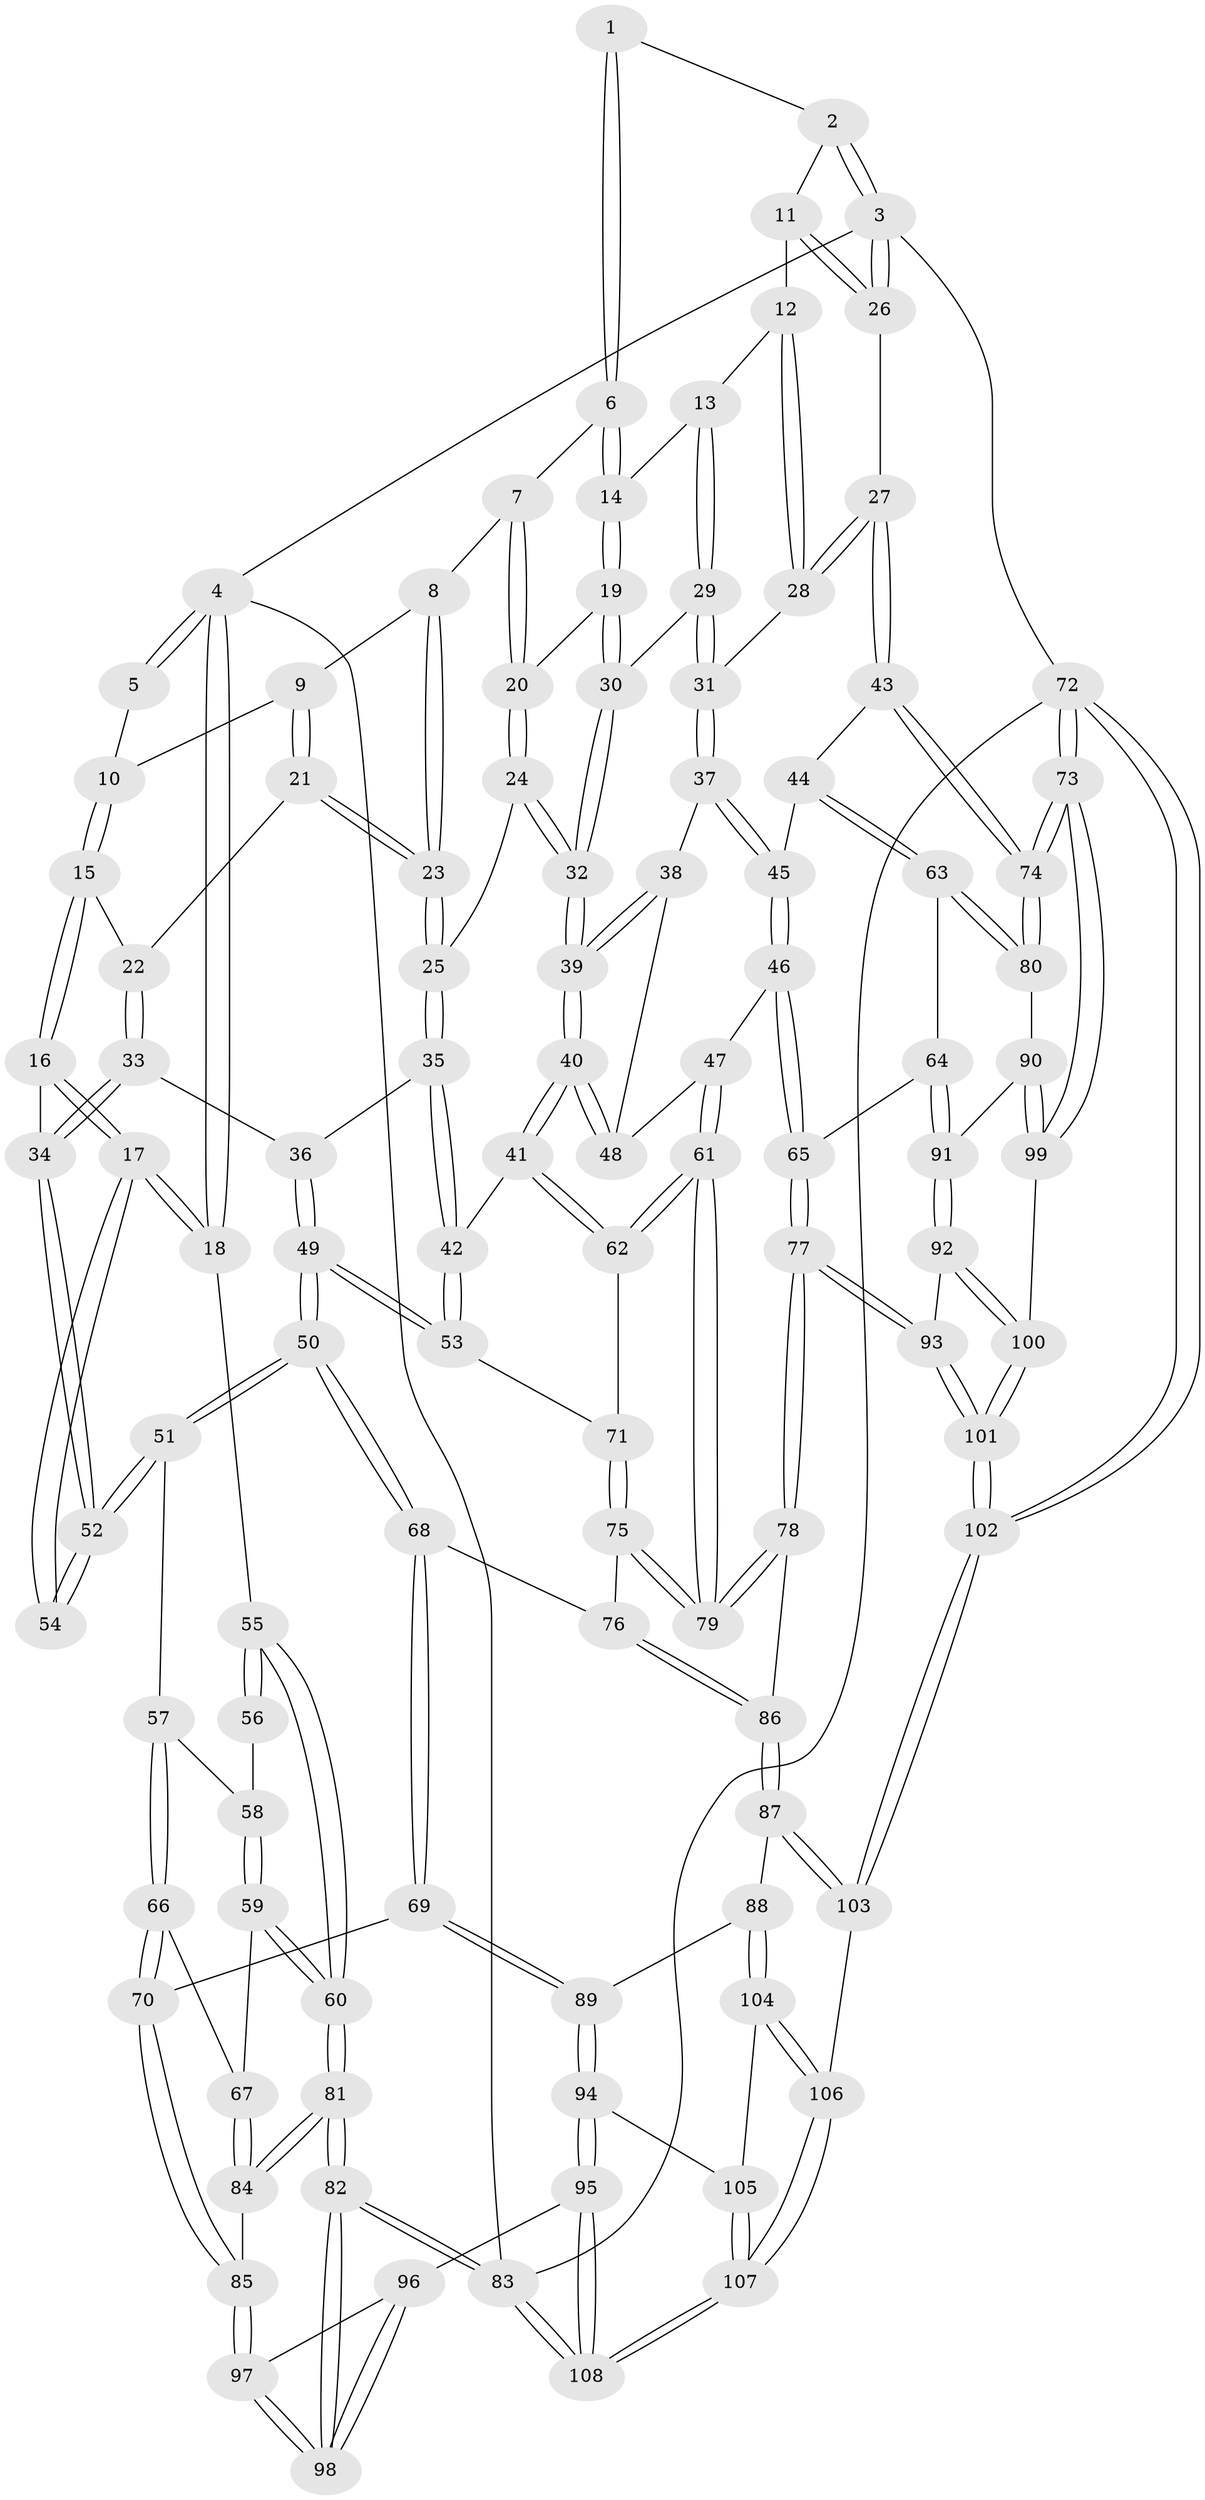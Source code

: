 // Generated by graph-tools (version 1.1) at 2025/27/03/09/25 03:27:11]
// undirected, 108 vertices, 267 edges
graph export_dot {
graph [start="1"]
  node [color=gray90,style=filled];
  1 [pos="+0.5264627068831695+0"];
  2 [pos="+0.7946981649767402+0"];
  3 [pos="+1+0"];
  4 [pos="+0+0"];
  5 [pos="+0.11537682815429208+0"];
  6 [pos="+0.5142639989963265+0"];
  7 [pos="+0.4563901106849884+0.08571472885286667"];
  8 [pos="+0.37237104802050547+0.122719773483531"];
  9 [pos="+0.36754661835757213+0.12135167146108762"];
  10 [pos="+0.17534596753078593+0.026914891545417673"];
  11 [pos="+0.7918024544681986+0.09901226731917266"];
  12 [pos="+0.7622014455280578+0.13724450615527403"];
  13 [pos="+0.7207520287693039+0.15660672239264986"];
  14 [pos="+0.6777110290537345+0.1617415944418078"];
  15 [pos="+0.1313466684940514+0.1720510067126173"];
  16 [pos="+0.0024679738023065914+0.24194623031357654"];
  17 [pos="+0+0.28500978059281956"];
  18 [pos="+0+0.28686938158758246"];
  19 [pos="+0.6233906488423576+0.2016875251756825"];
  20 [pos="+0.5150251266847407+0.18463730925399854"];
  21 [pos="+0.25213216617676504+0.19782701303118852"];
  22 [pos="+0.1570544809580046+0.19397117634844968"];
  23 [pos="+0.35224156315507255+0.2512299617821628"];
  24 [pos="+0.48522233463482234+0.25811754144996324"];
  25 [pos="+0.3632361292559095+0.3256967990890268"];
  26 [pos="+1+0.2614082769972222"];
  27 [pos="+1+0.27753700044543167"];
  28 [pos="+0.8533429613658229+0.3228093497766587"];
  29 [pos="+0.7259824045875437+0.3031663377078323"];
  30 [pos="+0.6251880717547975+0.32517781243283433"];
  31 [pos="+0.814432958327795+0.3533724645555581"];
  32 [pos="+0.5974263183294554+0.373219948985526"];
  33 [pos="+0.2706978112953058+0.3779780513973949"];
  34 [pos="+0.18766563284278845+0.43121213229328054"];
  35 [pos="+0.3415544975898217+0.3753159153123546"];
  36 [pos="+0.3379639160187501+0.3768284516921544"];
  37 [pos="+0.8105206528205662+0.3628581982690569"];
  38 [pos="+0.7959996451633945+0.380323263910221"];
  39 [pos="+0.5953784414299363+0.39470474953327517"];
  40 [pos="+0.5641450366760673+0.4738520056413991"];
  41 [pos="+0.5626647289201556+0.47601450567422954"];
  42 [pos="+0.45064051331251803+0.4325389919752547"];
  43 [pos="+1+0.40893600330818736"];
  44 [pos="+1+0.49793714949683476"];
  45 [pos="+0.9184742490872152+0.5271809340704665"];
  46 [pos="+0.8489400840076305+0.5777640421619273"];
  47 [pos="+0.7942885633766451+0.5328824725911688"];
  48 [pos="+0.7735921639121617+0.4478136568752133"];
  49 [pos="+0.3317304578650652+0.590220242406783"];
  50 [pos="+0.31869006445781356+0.6044540698988095"];
  51 [pos="+0.16880038574558337+0.5266242065074228"];
  52 [pos="+0.1839282505771841+0.4368280424642968"];
  53 [pos="+0.3752145477215591+0.5848119135396118"];
  54 [pos="+0.10131678090659194+0.43551914949505227"];
  55 [pos="+0+0.41777406721375665"];
  56 [pos="+0.02022381340662444+0.49285528779852505"];
  57 [pos="+0.16657960848246578+0.5292277795673598"];
  58 [pos="+0.04768602449132558+0.5181945412848092"];
  59 [pos="+0.0200639738884483+0.6328923462223223"];
  60 [pos="+0+0.6455543843072975"];
  61 [pos="+0.5813960828509149+0.5558180963564735"];
  62 [pos="+0.5716661281693486+0.5382066510440812"];
  63 [pos="+0.95653336758678+0.6916884758744726"];
  64 [pos="+0.8343520597004173+0.6834644795559233"];
  65 [pos="+0.8334416057539481+0.6830536236414972"];
  66 [pos="+0.13350486863704822+0.6135485930436926"];
  67 [pos="+0.06010452978569795+0.6419767466297243"];
  68 [pos="+0.3118342642417179+0.6598589922333928"];
  69 [pos="+0.24380516451167275+0.731940468837999"];
  70 [pos="+0.23070634646721588+0.7292625047935424"];
  71 [pos="+0.4280804747114601+0.5885042257076305"];
  72 [pos="+1+1"];
  73 [pos="+1+1"];
  74 [pos="+1+0.7473328076775678"];
  75 [pos="+0.4288560987577307+0.673161043586875"];
  76 [pos="+0.3919482405568487+0.6963445032129125"];
  77 [pos="+0.6852879726593626+0.7736365391505315"];
  78 [pos="+0.621771979336056+0.7238410090366254"];
  79 [pos="+0.6026982369566259+0.6776970926201444"];
  80 [pos="+1+0.7510228479817139"];
  81 [pos="+0+0.835421329313479"];
  82 [pos="+0+1"];
  83 [pos="+0+1"];
  84 [pos="+0.0865666570952948+0.7815583992286842"];
  85 [pos="+0.10311129014092743+0.7901448425407106"];
  86 [pos="+0.43671033445939983+0.8067047012014508"];
  87 [pos="+0.4348719190314275+0.8091642276008203"];
  88 [pos="+0.3678537150451845+0.8416058750857233"];
  89 [pos="+0.2878707495975687+0.8234194561143248"];
  90 [pos="+0.948239660438745+0.8301140294811193"];
  91 [pos="+0.9382884519063437+0.8284153301938467"];
  92 [pos="+0.8999521309918702+0.8537301437563835"];
  93 [pos="+0.6904920015779217+0.8112199099448139"];
  94 [pos="+0.23427730293616014+0.8994812474216074"];
  95 [pos="+0.1868109491260615+0.9322475499321137"];
  96 [pos="+0.14470876952785058+0.8902014716463945"];
  97 [pos="+0.1120654133800673+0.839272583333777"];
  98 [pos="+0+0.9613502894033504"];
  99 [pos="+0.9698003513027095+0.9342084841946853"];
  100 [pos="+0.8660517566419405+0.975188133986488"];
  101 [pos="+0.6762298602842417+1"];
  102 [pos="+0.6604804541924089+1"];
  103 [pos="+0.6581481240307495+1"];
  104 [pos="+0.38157423542450913+0.9413158788891438"];
  105 [pos="+0.313771055326618+0.9607017772726347"];
  106 [pos="+0.5852646229324447+1"];
  107 [pos="+0.2218198308557128+1"];
  108 [pos="+0.08900018601891845+1"];
  1 -- 2;
  1 -- 6;
  1 -- 6;
  2 -- 3;
  2 -- 3;
  2 -- 11;
  3 -- 4;
  3 -- 26;
  3 -- 26;
  3 -- 72;
  4 -- 5;
  4 -- 5;
  4 -- 18;
  4 -- 18;
  4 -- 83;
  5 -- 10;
  6 -- 7;
  6 -- 14;
  6 -- 14;
  7 -- 8;
  7 -- 20;
  7 -- 20;
  8 -- 9;
  8 -- 23;
  8 -- 23;
  9 -- 10;
  9 -- 21;
  9 -- 21;
  10 -- 15;
  10 -- 15;
  11 -- 12;
  11 -- 26;
  11 -- 26;
  12 -- 13;
  12 -- 28;
  12 -- 28;
  13 -- 14;
  13 -- 29;
  13 -- 29;
  14 -- 19;
  14 -- 19;
  15 -- 16;
  15 -- 16;
  15 -- 22;
  16 -- 17;
  16 -- 17;
  16 -- 34;
  17 -- 18;
  17 -- 18;
  17 -- 54;
  17 -- 54;
  18 -- 55;
  19 -- 20;
  19 -- 30;
  19 -- 30;
  20 -- 24;
  20 -- 24;
  21 -- 22;
  21 -- 23;
  21 -- 23;
  22 -- 33;
  22 -- 33;
  23 -- 25;
  23 -- 25;
  24 -- 25;
  24 -- 32;
  24 -- 32;
  25 -- 35;
  25 -- 35;
  26 -- 27;
  27 -- 28;
  27 -- 28;
  27 -- 43;
  27 -- 43;
  28 -- 31;
  29 -- 30;
  29 -- 31;
  29 -- 31;
  30 -- 32;
  30 -- 32;
  31 -- 37;
  31 -- 37;
  32 -- 39;
  32 -- 39;
  33 -- 34;
  33 -- 34;
  33 -- 36;
  34 -- 52;
  34 -- 52;
  35 -- 36;
  35 -- 42;
  35 -- 42;
  36 -- 49;
  36 -- 49;
  37 -- 38;
  37 -- 45;
  37 -- 45;
  38 -- 39;
  38 -- 39;
  38 -- 48;
  39 -- 40;
  39 -- 40;
  40 -- 41;
  40 -- 41;
  40 -- 48;
  40 -- 48;
  41 -- 42;
  41 -- 62;
  41 -- 62;
  42 -- 53;
  42 -- 53;
  43 -- 44;
  43 -- 74;
  43 -- 74;
  44 -- 45;
  44 -- 63;
  44 -- 63;
  45 -- 46;
  45 -- 46;
  46 -- 47;
  46 -- 65;
  46 -- 65;
  47 -- 48;
  47 -- 61;
  47 -- 61;
  49 -- 50;
  49 -- 50;
  49 -- 53;
  49 -- 53;
  50 -- 51;
  50 -- 51;
  50 -- 68;
  50 -- 68;
  51 -- 52;
  51 -- 52;
  51 -- 57;
  52 -- 54;
  52 -- 54;
  53 -- 71;
  55 -- 56;
  55 -- 56;
  55 -- 60;
  55 -- 60;
  56 -- 58;
  57 -- 58;
  57 -- 66;
  57 -- 66;
  58 -- 59;
  58 -- 59;
  59 -- 60;
  59 -- 60;
  59 -- 67;
  60 -- 81;
  60 -- 81;
  61 -- 62;
  61 -- 62;
  61 -- 79;
  61 -- 79;
  62 -- 71;
  63 -- 64;
  63 -- 80;
  63 -- 80;
  64 -- 65;
  64 -- 91;
  64 -- 91;
  65 -- 77;
  65 -- 77;
  66 -- 67;
  66 -- 70;
  66 -- 70;
  67 -- 84;
  67 -- 84;
  68 -- 69;
  68 -- 69;
  68 -- 76;
  69 -- 70;
  69 -- 89;
  69 -- 89;
  70 -- 85;
  70 -- 85;
  71 -- 75;
  71 -- 75;
  72 -- 73;
  72 -- 73;
  72 -- 102;
  72 -- 102;
  72 -- 83;
  73 -- 74;
  73 -- 74;
  73 -- 99;
  73 -- 99;
  74 -- 80;
  74 -- 80;
  75 -- 76;
  75 -- 79;
  75 -- 79;
  76 -- 86;
  76 -- 86;
  77 -- 78;
  77 -- 78;
  77 -- 93;
  77 -- 93;
  78 -- 79;
  78 -- 79;
  78 -- 86;
  80 -- 90;
  81 -- 82;
  81 -- 82;
  81 -- 84;
  81 -- 84;
  82 -- 83;
  82 -- 83;
  82 -- 98;
  82 -- 98;
  83 -- 108;
  83 -- 108;
  84 -- 85;
  85 -- 97;
  85 -- 97;
  86 -- 87;
  86 -- 87;
  87 -- 88;
  87 -- 103;
  87 -- 103;
  88 -- 89;
  88 -- 104;
  88 -- 104;
  89 -- 94;
  89 -- 94;
  90 -- 91;
  90 -- 99;
  90 -- 99;
  91 -- 92;
  91 -- 92;
  92 -- 93;
  92 -- 100;
  92 -- 100;
  93 -- 101;
  93 -- 101;
  94 -- 95;
  94 -- 95;
  94 -- 105;
  95 -- 96;
  95 -- 108;
  95 -- 108;
  96 -- 97;
  96 -- 98;
  96 -- 98;
  97 -- 98;
  97 -- 98;
  99 -- 100;
  100 -- 101;
  100 -- 101;
  101 -- 102;
  101 -- 102;
  102 -- 103;
  102 -- 103;
  103 -- 106;
  104 -- 105;
  104 -- 106;
  104 -- 106;
  105 -- 107;
  105 -- 107;
  106 -- 107;
  106 -- 107;
  107 -- 108;
  107 -- 108;
}
